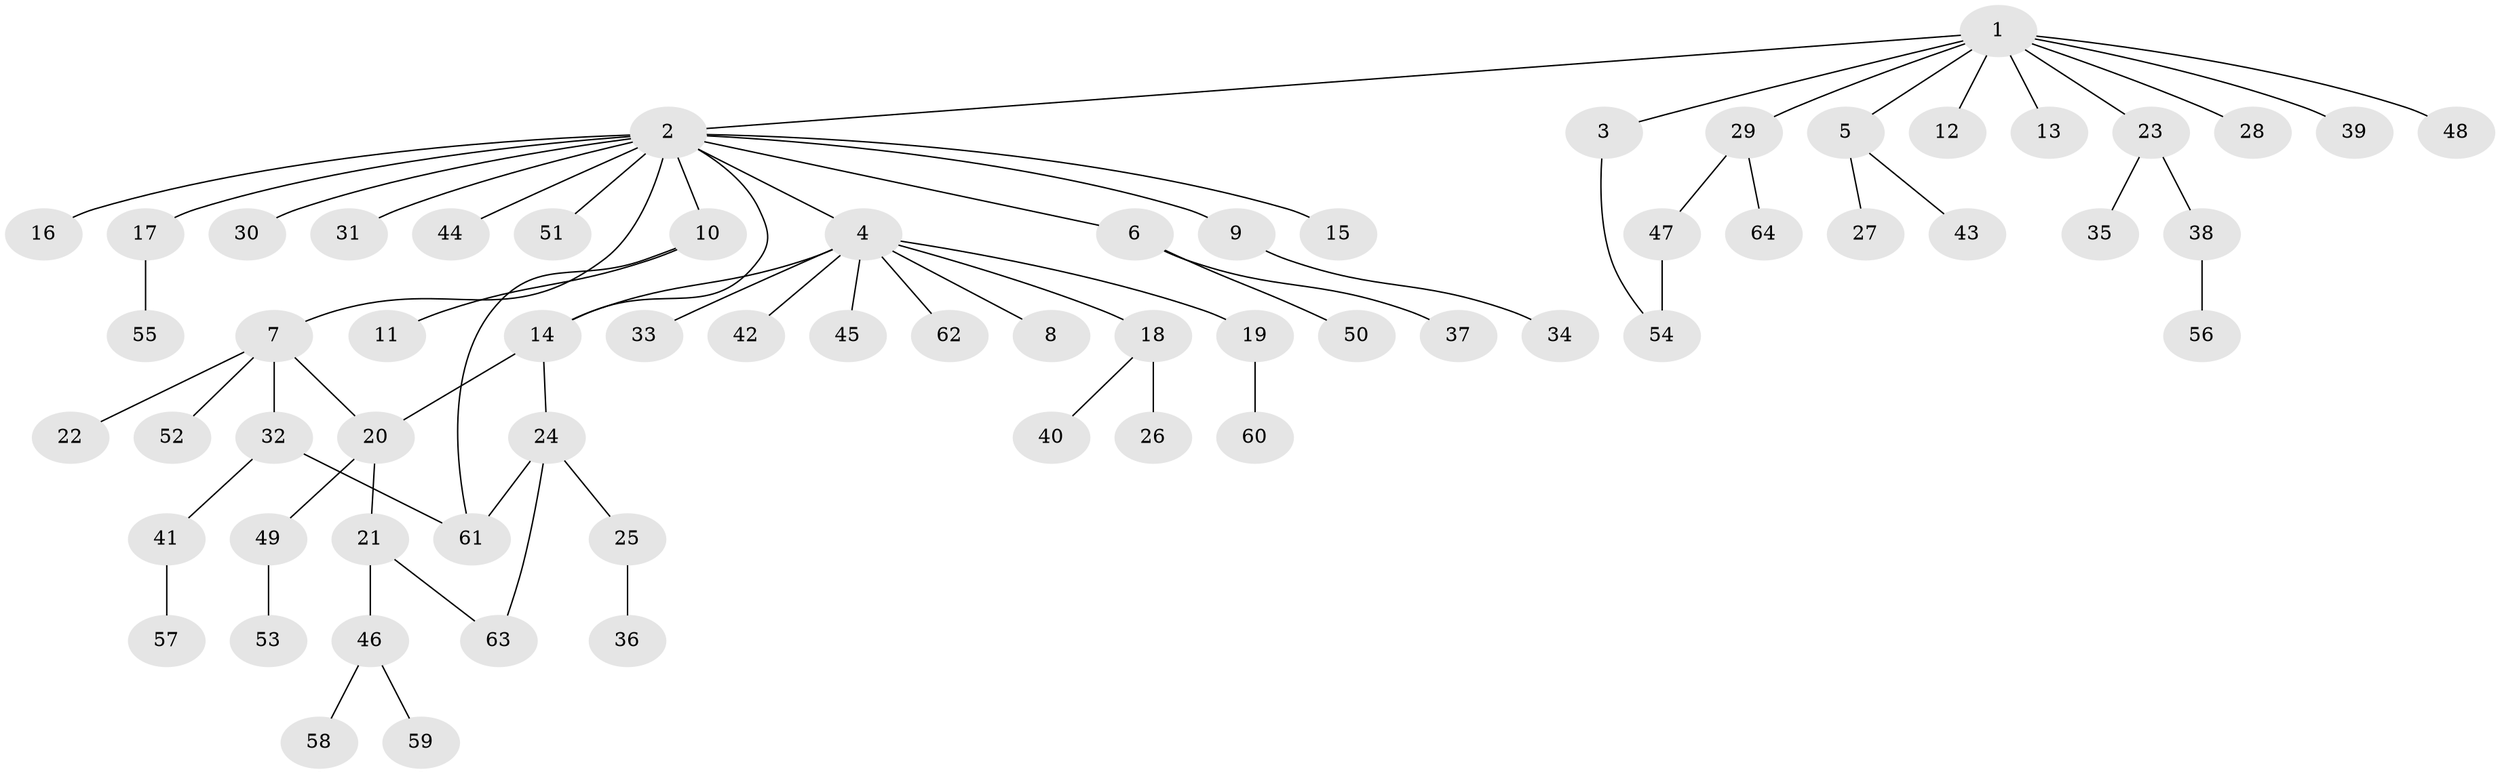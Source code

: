 // Generated by graph-tools (version 1.1) at 2025/01/03/09/25 03:01:44]
// undirected, 64 vertices, 69 edges
graph export_dot {
graph [start="1"]
  node [color=gray90,style=filled];
  1;
  2;
  3;
  4;
  5;
  6;
  7;
  8;
  9;
  10;
  11;
  12;
  13;
  14;
  15;
  16;
  17;
  18;
  19;
  20;
  21;
  22;
  23;
  24;
  25;
  26;
  27;
  28;
  29;
  30;
  31;
  32;
  33;
  34;
  35;
  36;
  37;
  38;
  39;
  40;
  41;
  42;
  43;
  44;
  45;
  46;
  47;
  48;
  49;
  50;
  51;
  52;
  53;
  54;
  55;
  56;
  57;
  58;
  59;
  60;
  61;
  62;
  63;
  64;
  1 -- 2;
  1 -- 3;
  1 -- 5;
  1 -- 12;
  1 -- 13;
  1 -- 23;
  1 -- 28;
  1 -- 29;
  1 -- 39;
  1 -- 48;
  2 -- 4;
  2 -- 6;
  2 -- 7;
  2 -- 9;
  2 -- 10;
  2 -- 14;
  2 -- 15;
  2 -- 16;
  2 -- 17;
  2 -- 30;
  2 -- 31;
  2 -- 44;
  2 -- 51;
  3 -- 54;
  4 -- 8;
  4 -- 14;
  4 -- 18;
  4 -- 19;
  4 -- 33;
  4 -- 42;
  4 -- 45;
  4 -- 62;
  5 -- 27;
  5 -- 43;
  6 -- 37;
  6 -- 50;
  7 -- 20;
  7 -- 22;
  7 -- 32;
  7 -- 52;
  9 -- 34;
  10 -- 11;
  10 -- 61;
  14 -- 20;
  14 -- 24;
  17 -- 55;
  18 -- 26;
  18 -- 40;
  19 -- 60;
  20 -- 21;
  20 -- 49;
  21 -- 46;
  21 -- 63;
  23 -- 35;
  23 -- 38;
  24 -- 25;
  24 -- 61;
  24 -- 63;
  25 -- 36;
  29 -- 47;
  29 -- 64;
  32 -- 41;
  32 -- 61;
  38 -- 56;
  41 -- 57;
  46 -- 58;
  46 -- 59;
  47 -- 54;
  49 -- 53;
}
